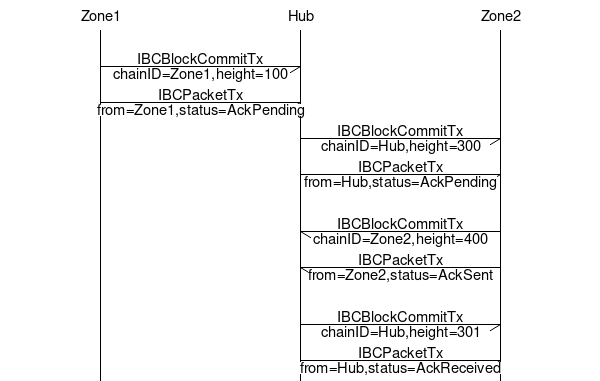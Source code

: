 # IBC (inter-blockchain communication) message sequence chart

msc {

   # The entities
   Zone1, Hub, Zone2;

   |||;

   Zone1 -> Hub [ label = "IBCBlockCommitTx\nchainID=Zone1,height=100"];
   Zone1 -> Hub [ label = "IBCPacketTx\nfrom=Zone1,status=AckPending"];

   Hub -> Zone2 [ label = "IBCBlockCommitTx\nchainID=Hub,height=300"];
   Hub -> Zone2 [ label = "IBCPacketTx\nfrom=Hub,status=AckPending"];

   |||;

   Zone2 -> Hub [ label = "IBCBlockCommitTx\nchainID=Zone2,height=400"];
   Zone2 -> Hub [ label = "IBCPacketTx\nfrom=Zone2,status=AckSent"];

   |||;

   Hub -> Zone2 [ label = "IBCBlockCommitTx\nchainID=Hub,height=301"];
   Hub -> Zone2 [ label = "IBCPacketTx\nfrom=Hub,status=AckReceived"];
}
